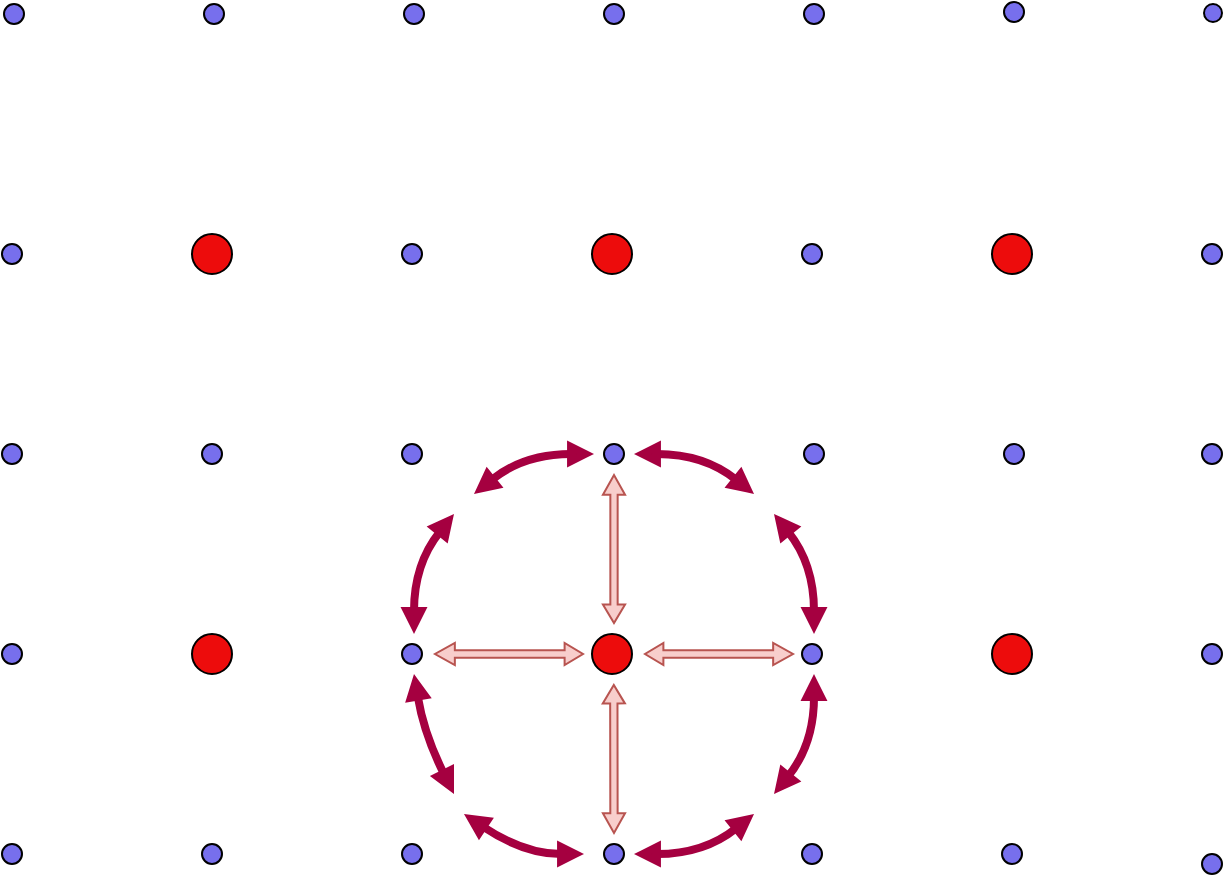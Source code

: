 <mxfile version="27.0.3">
  <diagram name="Page-1" id="naR0QIo5F7ohYDQjwnZy">
    <mxGraphModel dx="2066" dy="1343" grid="1" gridSize="5" guides="1" tooltips="1" connect="1" arrows="1" fold="1" page="1" pageScale="1" pageWidth="827" pageHeight="583" math="0" shadow="0">
      <root>
        <mxCell id="0" />
        <mxCell id="1" parent="0" />
        <mxCell id="a7J7K2taWwsyM3QRtXLd-1" value="" style="ellipse;whiteSpace=wrap;html=1;aspect=fixed;fillColor=light-dark(#ed0c0c, #ededed);" parent="1" vertex="1">
          <mxGeometry x="199" y="220" width="20" height="20" as="geometry" />
        </mxCell>
        <mxCell id="a7J7K2taWwsyM3QRtXLd-3" value="" style="ellipse;whiteSpace=wrap;html=1;aspect=fixed;fillColor=light-dark(#ed0c0c, #ededed);" parent="1" vertex="1">
          <mxGeometry x="399" y="220" width="20" height="20" as="geometry" />
        </mxCell>
        <mxCell id="a7J7K2taWwsyM3QRtXLd-5" value="" style="ellipse;whiteSpace=wrap;html=1;aspect=fixed;fillColor=light-dark(#ed0c0c, #ededed);" parent="1" vertex="1">
          <mxGeometry x="599" y="220" width="20" height="20" as="geometry" />
        </mxCell>
        <mxCell id="a7J7K2taWwsyM3QRtXLd-6" value="" style="ellipse;whiteSpace=wrap;html=1;aspect=fixed;fillColor=light-dark(#ed0c0c, #ededed);" parent="1" vertex="1">
          <mxGeometry x="199" y="420" width="20" height="20" as="geometry" />
        </mxCell>
        <mxCell id="a7J7K2taWwsyM3QRtXLd-7" value="" style="ellipse;whiteSpace=wrap;html=1;aspect=fixed;fillColor=light-dark(#ed0c0c, #ededed);" parent="1" vertex="1">
          <mxGeometry x="599" y="420" width="20" height="20" as="geometry" />
        </mxCell>
        <mxCell id="a7J7K2taWwsyM3QRtXLd-8" value="" style="ellipse;whiteSpace=wrap;html=1;aspect=fixed;fillColor=light-dark(#ed0c0c, #ededed);" parent="1" vertex="1">
          <mxGeometry x="399" y="420" width="20" height="20" as="geometry" />
        </mxCell>
        <mxCell id="a7J7K2taWwsyM3QRtXLd-9" value="" style="ellipse;whiteSpace=wrap;html=1;aspect=fixed;fillColor=light-dark(#776FED,#EDEDED);" parent="1" vertex="1">
          <mxGeometry x="304" y="225" width="10" height="10" as="geometry" />
        </mxCell>
        <mxCell id="a7J7K2taWwsyM3QRtXLd-10" value="" style="ellipse;whiteSpace=wrap;html=1;aspect=fixed;fillColor=light-dark(#776FED,#EDEDED);" parent="1" vertex="1">
          <mxGeometry x="304" y="425" width="10" height="10" as="geometry" />
        </mxCell>
        <mxCell id="a7J7K2taWwsyM3QRtXLd-11" value="" style="ellipse;whiteSpace=wrap;html=1;aspect=fixed;fillColor=light-dark(#776FED,#EDEDED);" parent="1" vertex="1">
          <mxGeometry x="204" y="325" width="10" height="10" as="geometry" />
        </mxCell>
        <mxCell id="a7J7K2taWwsyM3QRtXLd-12" value="" style="ellipse;whiteSpace=wrap;html=1;aspect=fixed;fillColor=light-dark(#776FED,#EDEDED);" parent="1" vertex="1">
          <mxGeometry x="304" y="325" width="10" height="10" as="geometry" />
        </mxCell>
        <mxCell id="a7J7K2taWwsyM3QRtXLd-13" value="" style="ellipse;whiteSpace=wrap;html=1;aspect=fixed;fillColor=light-dark(#776FED,#EDEDED);" parent="1" vertex="1">
          <mxGeometry x="405" y="325" width="10" height="10" as="geometry" />
        </mxCell>
        <mxCell id="a7J7K2taWwsyM3QRtXLd-14" value="" style="ellipse;whiteSpace=wrap;html=1;aspect=fixed;fillColor=light-dark(#776FED,#EDEDED);" parent="1" vertex="1">
          <mxGeometry x="104" y="325" width="10" height="10" as="geometry" />
        </mxCell>
        <mxCell id="a7J7K2taWwsyM3QRtXLd-15" value="" style="ellipse;whiteSpace=wrap;html=1;aspect=fixed;fillColor=light-dark(#776FED,#EDEDED);" parent="1" vertex="1">
          <mxGeometry x="104" y="225" width="10" height="10" as="geometry" />
        </mxCell>
        <mxCell id="a7J7K2taWwsyM3QRtXLd-17" value="" style="ellipse;whiteSpace=wrap;html=1;aspect=fixed;fillColor=light-dark(#776FED,#EDEDED);" parent="1" vertex="1">
          <mxGeometry x="104" y="425" width="10" height="10" as="geometry" />
        </mxCell>
        <mxCell id="a7J7K2taWwsyM3QRtXLd-18" value="" style="ellipse;whiteSpace=wrap;html=1;aspect=fixed;fillColor=light-dark(#776FED,#EDEDED);" parent="1" vertex="1">
          <mxGeometry x="104" y="525" width="10" height="10" as="geometry" />
        </mxCell>
        <mxCell id="a7J7K2taWwsyM3QRtXLd-19" value="" style="ellipse;whiteSpace=wrap;html=1;aspect=fixed;fillColor=light-dark(#776FED,#EDEDED);" parent="1" vertex="1">
          <mxGeometry x="204" y="525" width="10" height="10" as="geometry" />
        </mxCell>
        <mxCell id="a7J7K2taWwsyM3QRtXLd-20" value="" style="ellipse;whiteSpace=wrap;html=1;aspect=fixed;fillColor=light-dark(#776FED,#EDEDED);" parent="1" vertex="1">
          <mxGeometry x="304" y="525" width="10" height="10" as="geometry" />
        </mxCell>
        <mxCell id="a7J7K2taWwsyM3QRtXLd-21" value="" style="ellipse;whiteSpace=wrap;html=1;aspect=fixed;fillColor=light-dark(#776FED,#EDEDED);" parent="1" vertex="1">
          <mxGeometry x="705" y="105" width="9" height="9" as="geometry" />
        </mxCell>
        <mxCell id="a7J7K2taWwsyM3QRtXLd-22" value="" style="ellipse;whiteSpace=wrap;html=1;aspect=fixed;fillColor=light-dark(#776FED,#EDEDED);" parent="1" vertex="1">
          <mxGeometry x="504" y="525" width="10" height="10" as="geometry" />
        </mxCell>
        <mxCell id="a7J7K2taWwsyM3QRtXLd-23" value="" style="ellipse;whiteSpace=wrap;html=1;aspect=fixed;fillColor=light-dark(#776FED,#EDEDED);" parent="1" vertex="1">
          <mxGeometry x="504" y="425" width="10" height="10" as="geometry" />
        </mxCell>
        <mxCell id="a7J7K2taWwsyM3QRtXLd-24" value="" style="ellipse;whiteSpace=wrap;html=1;aspect=fixed;fillColor=light-dark(#776FED,#EDEDED);" parent="1" vertex="1">
          <mxGeometry x="505" y="325" width="10" height="10" as="geometry" />
        </mxCell>
        <mxCell id="a7J7K2taWwsyM3QRtXLd-25" value="" style="ellipse;whiteSpace=wrap;html=1;aspect=fixed;fillColor=light-dark(#776FED,#EDEDED);" parent="1" vertex="1">
          <mxGeometry x="504" y="225" width="10" height="10" as="geometry" />
        </mxCell>
        <mxCell id="a7J7K2taWwsyM3QRtXLd-26" value="" style="ellipse;whiteSpace=wrap;html=1;aspect=fixed;fillColor=light-dark(#776FED,#EDEDED);" parent="1" vertex="1">
          <mxGeometry x="604" y="525" width="10" height="10" as="geometry" />
        </mxCell>
        <mxCell id="a7J7K2taWwsyM3QRtXLd-27" value="" style="ellipse;whiteSpace=wrap;html=1;aspect=fixed;fillColor=light-dark(#776FED,#EDEDED);" parent="1" vertex="1">
          <mxGeometry x="605" y="325" width="10" height="10" as="geometry" />
        </mxCell>
        <mxCell id="a7J7K2taWwsyM3QRtXLd-28" value="" style="ellipse;whiteSpace=wrap;html=1;aspect=fixed;fillColor=light-dark(#776FED,#EDEDED);" parent="1" vertex="1">
          <mxGeometry x="704" y="530" width="10" height="10" as="geometry" />
        </mxCell>
        <mxCell id="a7J7K2taWwsyM3QRtXLd-29" value="" style="ellipse;whiteSpace=wrap;html=1;aspect=fixed;fillColor=light-dark(#776FED,#EDEDED);" parent="1" vertex="1">
          <mxGeometry x="704" y="425" width="10" height="10" as="geometry" />
        </mxCell>
        <mxCell id="a7J7K2taWwsyM3QRtXLd-30" value="" style="ellipse;whiteSpace=wrap;html=1;aspect=fixed;fillColor=light-dark(#776FED,#EDEDED);" parent="1" vertex="1">
          <mxGeometry x="704" y="325" width="10" height="10" as="geometry" />
        </mxCell>
        <mxCell id="a7J7K2taWwsyM3QRtXLd-33" value="" style="ellipse;whiteSpace=wrap;html=1;aspect=fixed;fillColor=light-dark(#776FED,#EDEDED);" parent="1" vertex="1">
          <mxGeometry x="704" y="225" width="10" height="10" as="geometry" />
        </mxCell>
        <mxCell id="a7J7K2taWwsyM3QRtXLd-34" value="" style="ellipse;whiteSpace=wrap;html=1;aspect=fixed;fillColor=light-dark(#776FED,#EDEDED);" parent="1" vertex="1">
          <mxGeometry x="605" y="104" width="10" height="10" as="geometry" />
        </mxCell>
        <mxCell id="a7J7K2taWwsyM3QRtXLd-35" value="" style="ellipse;whiteSpace=wrap;html=1;aspect=fixed;fillColor=light-dark(#776FED,#EDEDED);" parent="1" vertex="1">
          <mxGeometry x="405" y="525" width="10" height="10" as="geometry" />
        </mxCell>
        <mxCell id="a7J7K2taWwsyM3QRtXLd-36" value="" style="ellipse;whiteSpace=wrap;html=1;aspect=fixed;fillColor=light-dark(#776FED,#EDEDED);" parent="1" vertex="1">
          <mxGeometry x="505" y="105" width="10" height="10" as="geometry" />
        </mxCell>
        <mxCell id="a7J7K2taWwsyM3QRtXLd-37" value="" style="ellipse;whiteSpace=wrap;html=1;aspect=fixed;fillColor=light-dark(#776FED,#EDEDED);" parent="1" vertex="1">
          <mxGeometry x="405" y="105" width="10" height="10" as="geometry" />
        </mxCell>
        <mxCell id="a7J7K2taWwsyM3QRtXLd-38" value="" style="ellipse;whiteSpace=wrap;html=1;aspect=fixed;fillColor=light-dark(#776FED,#EDEDED);" parent="1" vertex="1">
          <mxGeometry x="305" y="105" width="10" height="10" as="geometry" />
        </mxCell>
        <mxCell id="a7J7K2taWwsyM3QRtXLd-39" value="" style="ellipse;whiteSpace=wrap;html=1;aspect=fixed;fillColor=light-dark(#776FED,#EDEDED);" parent="1" vertex="1">
          <mxGeometry x="205" y="105" width="10" height="10" as="geometry" />
        </mxCell>
        <mxCell id="a7J7K2taWwsyM3QRtXLd-40" value="" style="ellipse;whiteSpace=wrap;html=1;aspect=fixed;fillColor=light-dark(#776FED,#EDEDED);" parent="1" vertex="1">
          <mxGeometry x="105" y="105" width="10" height="10" as="geometry" />
        </mxCell>
        <mxCell id="3cTq-KgdSh5Kuy4V1WSz-1" value="" style="shape=flexArrow;endArrow=classic;startArrow=classic;html=1;rounded=0;width=3.654;startSize=2.731;startWidth=6.413;endWidth=6.413;endSize=2.975;fillColor=#f8cecc;strokeColor=#b85450;" parent="1" edge="1">
          <mxGeometry width="100" height="100" relative="1" as="geometry">
            <mxPoint x="410" y="415" as="sourcePoint" />
            <mxPoint x="410" y="340" as="targetPoint" />
          </mxGeometry>
        </mxCell>
        <mxCell id="3cTq-KgdSh5Kuy4V1WSz-2" value="" style="shape=flexArrow;endArrow=classic;startArrow=classic;html=1;rounded=0;width=3.654;startSize=2.731;startWidth=6.413;endWidth=6.413;endSize=2.975;fillColor=#f8cecc;strokeColor=#b85450;" parent="1" edge="1">
          <mxGeometry width="100" height="100" relative="1" as="geometry">
            <mxPoint x="395" y="430" as="sourcePoint" />
            <mxPoint x="320" y="430" as="targetPoint" />
          </mxGeometry>
        </mxCell>
        <mxCell id="3cTq-KgdSh5Kuy4V1WSz-3" value="" style="shape=flexArrow;endArrow=classic;startArrow=classic;html=1;rounded=0;width=3.654;startSize=2.731;startWidth=6.413;endWidth=6.413;endSize=2.975;fillColor=#f8cecc;strokeColor=#b85450;" parent="1" edge="1">
          <mxGeometry width="100" height="100" relative="1" as="geometry">
            <mxPoint x="409.9" y="445" as="sourcePoint" />
            <mxPoint x="410" y="520" as="targetPoint" />
          </mxGeometry>
        </mxCell>
        <mxCell id="3cTq-KgdSh5Kuy4V1WSz-4" value="" style="shape=flexArrow;endArrow=classic;startArrow=classic;html=1;rounded=0;width=3.654;startSize=2.731;startWidth=6.413;endWidth=6.413;endSize=2.975;fillColor=#f8cecc;strokeColor=#b85450;" parent="1" edge="1">
          <mxGeometry width="100" height="100" relative="1" as="geometry">
            <mxPoint x="425" y="430" as="sourcePoint" />
            <mxPoint x="500" y="430" as="targetPoint" />
          </mxGeometry>
        </mxCell>
        <mxCell id="3cTq-KgdSh5Kuy4V1WSz-5" value="" style="curved=1;endArrow=block;html=1;rounded=0;strokeWidth=4;startArrow=block;startFill=1;endSize=3;startSize=3;endFill=1;fillColor=#d80073;strokeColor=#A50040;" parent="1" edge="1">
          <mxGeometry width="50" height="50" relative="1" as="geometry">
            <mxPoint x="420" y="530" as="sourcePoint" />
            <mxPoint x="480" y="510" as="targetPoint" />
            <Array as="points">
              <mxPoint x="455" y="530" />
            </Array>
          </mxGeometry>
        </mxCell>
        <mxCell id="3cTq-KgdSh5Kuy4V1WSz-8" value="" style="curved=1;endArrow=block;html=1;rounded=0;strokeWidth=4;startArrow=block;startFill=1;endSize=3;startSize=3;endFill=1;fillColor=#d80073;strokeColor=#A50040;" parent="1" edge="1">
          <mxGeometry width="50" height="50" relative="1" as="geometry">
            <mxPoint x="490" y="500" as="sourcePoint" />
            <mxPoint x="510" y="440" as="targetPoint" />
            <Array as="points">
              <mxPoint x="510" y="475" />
            </Array>
          </mxGeometry>
        </mxCell>
        <mxCell id="3cTq-KgdSh5Kuy4V1WSz-9" value="" style="curved=1;endArrow=block;html=1;rounded=0;strokeWidth=4;startArrow=block;startFill=1;endSize=3;startSize=3;endFill=1;fillColor=#d80073;strokeColor=#A50040;" parent="1" edge="1">
          <mxGeometry width="50" height="50" relative="1" as="geometry">
            <mxPoint x="490" y="360" as="sourcePoint" />
            <mxPoint x="510" y="420" as="targetPoint" />
            <Array as="points">
              <mxPoint x="510" y="385" />
            </Array>
          </mxGeometry>
        </mxCell>
        <mxCell id="3cTq-KgdSh5Kuy4V1WSz-10" value="" style="curved=1;endArrow=block;html=1;rounded=0;strokeWidth=4;startArrow=block;startFill=1;endSize=3;startSize=3;endFill=1;fillColor=#d80073;strokeColor=#A50040;" parent="1" edge="1">
          <mxGeometry width="50" height="50" relative="1" as="geometry">
            <mxPoint x="420" y="330" as="sourcePoint" />
            <mxPoint x="480" y="350" as="targetPoint" />
            <Array as="points">
              <mxPoint x="455" y="330" />
            </Array>
          </mxGeometry>
        </mxCell>
        <mxCell id="3cTq-KgdSh5Kuy4V1WSz-11" value="" style="curved=1;endArrow=block;html=1;rounded=0;strokeWidth=4;startArrow=block;startFill=1;endSize=3;startSize=3;endFill=1;fillColor=#d80073;strokeColor=#A50040;" parent="1" edge="1">
          <mxGeometry width="50" height="50" relative="1" as="geometry">
            <mxPoint x="340" y="350" as="sourcePoint" />
            <mxPoint x="400" y="330" as="targetPoint" />
            <Array as="points">
              <mxPoint x="365" y="330" />
            </Array>
          </mxGeometry>
        </mxCell>
        <mxCell id="3cTq-KgdSh5Kuy4V1WSz-12" value="" style="curved=1;endArrow=block;html=1;rounded=0;strokeWidth=4;startArrow=block;startFill=1;endSize=3;startSize=3;endFill=1;fillColor=#d80073;strokeColor=#A50040;" parent="1" edge="1">
          <mxGeometry width="50" height="50" relative="1" as="geometry">
            <mxPoint x="330" y="360" as="sourcePoint" />
            <mxPoint x="310" y="420" as="targetPoint" />
            <Array as="points">
              <mxPoint x="310" y="385" />
            </Array>
          </mxGeometry>
        </mxCell>
        <mxCell id="3cTq-KgdSh5Kuy4V1WSz-13" value="" style="curved=1;endArrow=block;html=1;rounded=0;strokeWidth=4;startArrow=block;startFill=1;endSize=3;startSize=3;endFill=1;fillColor=#d80073;strokeColor=#A50040;" parent="1" edge="1">
          <mxGeometry width="50" height="50" relative="1" as="geometry">
            <mxPoint x="310" y="440" as="sourcePoint" />
            <mxPoint x="330" y="500" as="targetPoint" />
            <Array as="points">
              <mxPoint x="315" y="470" />
            </Array>
          </mxGeometry>
        </mxCell>
        <mxCell id="3cTq-KgdSh5Kuy4V1WSz-14" value="" style="curved=1;endArrow=block;html=1;rounded=0;strokeWidth=4;startArrow=block;startFill=1;endSize=3;startSize=3;endFill=1;fillColor=#d80073;strokeColor=#A50040;" parent="1" edge="1">
          <mxGeometry width="50" height="50" relative="1" as="geometry">
            <mxPoint x="335" y="510" as="sourcePoint" />
            <mxPoint x="395" y="530" as="targetPoint" />
            <Array as="points">
              <mxPoint x="365" y="530" />
            </Array>
          </mxGeometry>
        </mxCell>
      </root>
    </mxGraphModel>
  </diagram>
</mxfile>
